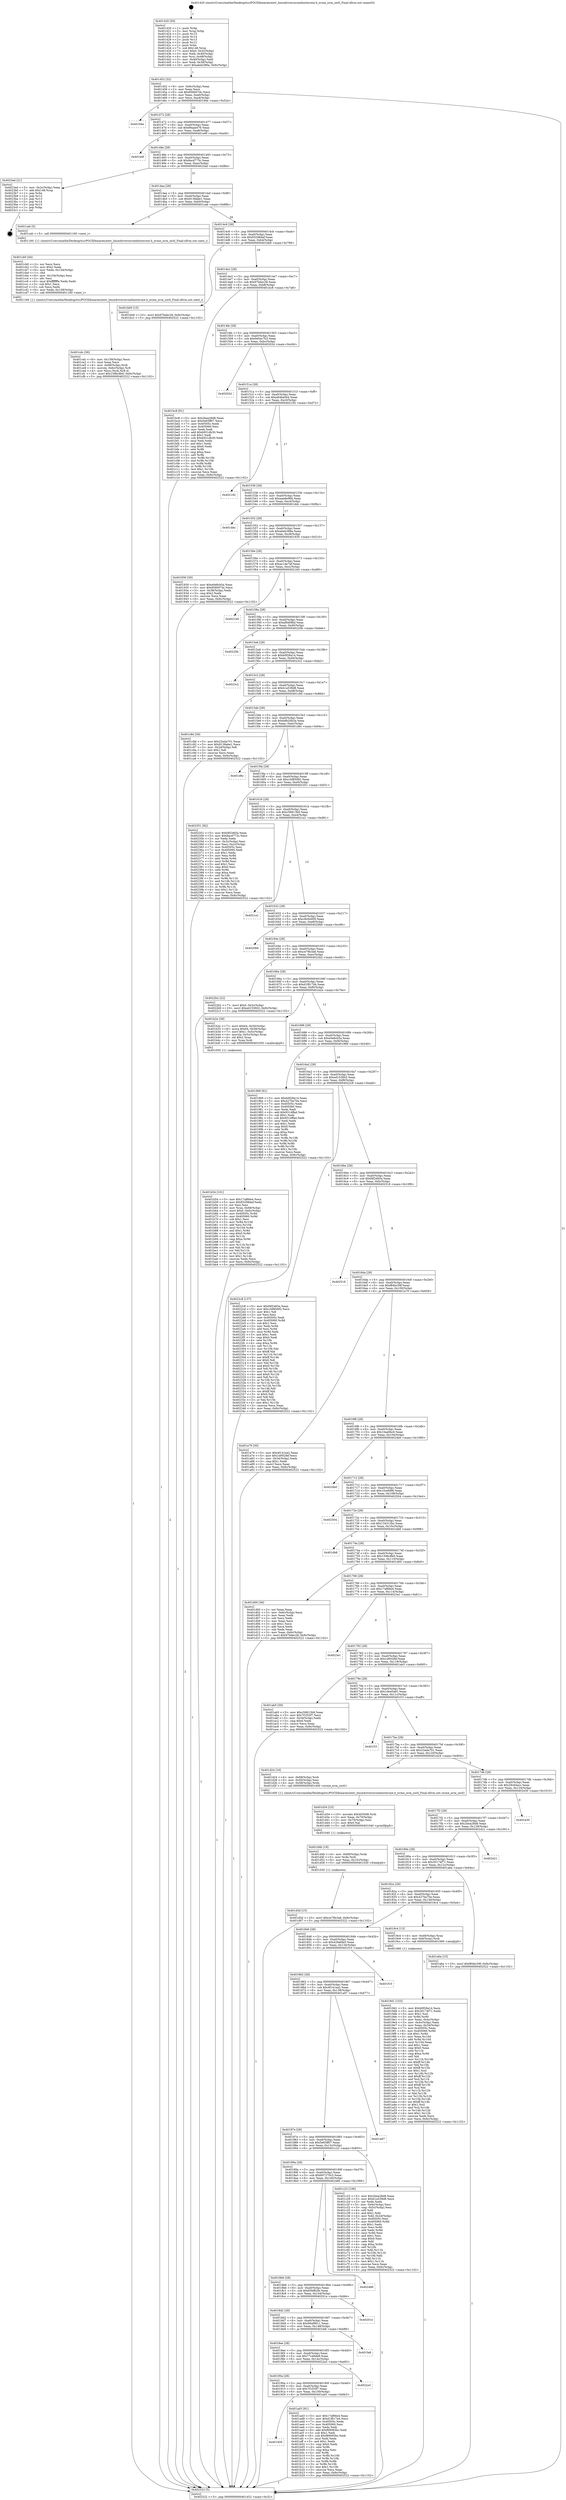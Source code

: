 digraph "0x401420" {
  label = "0x401420 (/mnt/c/Users/mathe/Desktop/tcc/POCII/binaries/extr_linuxdriversnvmehostnvme.h_nvme_nvm_ioctl_Final-ollvm.out::main(0))"
  labelloc = "t"
  node[shape=record]

  Entry [label="",width=0.3,height=0.3,shape=circle,fillcolor=black,style=filled]
  "0x401452" [label="{
     0x401452 [32]\l
     | [instrs]\l
     &nbsp;&nbsp;0x401452 \<+6\>: mov -0x9c(%rbp),%eax\l
     &nbsp;&nbsp;0x401458 \<+2\>: mov %eax,%ecx\l
     &nbsp;&nbsp;0x40145a \<+6\>: sub $0x856007dc,%ecx\l
     &nbsp;&nbsp;0x401460 \<+6\>: mov %eax,-0xa0(%rbp)\l
     &nbsp;&nbsp;0x401466 \<+6\>: mov %ecx,-0xa4(%rbp)\l
     &nbsp;&nbsp;0x40146c \<+6\>: je 000000000040194e \<main+0x52e\>\l
  }"]
  "0x40194e" [label="{
     0x40194e\l
  }", style=dashed]
  "0x401472" [label="{
     0x401472 [28]\l
     | [instrs]\l
     &nbsp;&nbsp;0x401472 \<+5\>: jmp 0000000000401477 \<main+0x57\>\l
     &nbsp;&nbsp;0x401477 \<+6\>: mov -0xa0(%rbp),%eax\l
     &nbsp;&nbsp;0x40147d \<+5\>: sub $0x89aae476,%eax\l
     &nbsp;&nbsp;0x401482 \<+6\>: mov %eax,-0xa8(%rbp)\l
     &nbsp;&nbsp;0x401488 \<+6\>: je 0000000000401e6f \<main+0xa4f\>\l
  }"]
  Exit [label="",width=0.3,height=0.3,shape=circle,fillcolor=black,style=filled,peripheries=2]
  "0x401e6f" [label="{
     0x401e6f\l
  }", style=dashed]
  "0x40148e" [label="{
     0x40148e [28]\l
     | [instrs]\l
     &nbsp;&nbsp;0x40148e \<+5\>: jmp 0000000000401493 \<main+0x73\>\l
     &nbsp;&nbsp;0x401493 \<+6\>: mov -0xa0(%rbp),%eax\l
     &nbsp;&nbsp;0x401499 \<+5\>: sub $0x8acd773c,%eax\l
     &nbsp;&nbsp;0x40149e \<+6\>: mov %eax,-0xac(%rbp)\l
     &nbsp;&nbsp;0x4014a4 \<+6\>: je 00000000004023ad \<main+0xf8d\>\l
  }"]
  "0x401d5d" [label="{
     0x401d5d [15]\l
     | [instrs]\l
     &nbsp;&nbsp;0x401d5d \<+10\>: movl $0xce79b3a8,-0x9c(%rbp)\l
     &nbsp;&nbsp;0x401d67 \<+5\>: jmp 0000000000402522 \<main+0x1102\>\l
  }"]
  "0x4023ad" [label="{
     0x4023ad [21]\l
     | [instrs]\l
     &nbsp;&nbsp;0x4023ad \<+3\>: mov -0x2c(%rbp),%eax\l
     &nbsp;&nbsp;0x4023b0 \<+7\>: add $0x148,%rsp\l
     &nbsp;&nbsp;0x4023b7 \<+1\>: pop %rbx\l
     &nbsp;&nbsp;0x4023b8 \<+2\>: pop %r12\l
     &nbsp;&nbsp;0x4023ba \<+2\>: pop %r13\l
     &nbsp;&nbsp;0x4023bc \<+2\>: pop %r14\l
     &nbsp;&nbsp;0x4023be \<+2\>: pop %r15\l
     &nbsp;&nbsp;0x4023c0 \<+1\>: pop %rbp\l
     &nbsp;&nbsp;0x4023c1 \<+1\>: ret\l
  }"]
  "0x4014aa" [label="{
     0x4014aa [28]\l
     | [instrs]\l
     &nbsp;&nbsp;0x4014aa \<+5\>: jmp 00000000004014af \<main+0x8f\>\l
     &nbsp;&nbsp;0x4014af \<+6\>: mov -0xa0(%rbp),%eax\l
     &nbsp;&nbsp;0x4014b5 \<+5\>: sub $0x9138abe1,%eax\l
     &nbsp;&nbsp;0x4014ba \<+6\>: mov %eax,-0xb0(%rbp)\l
     &nbsp;&nbsp;0x4014c0 \<+6\>: je 0000000000401cab \<main+0x88b\>\l
  }"]
  "0x401d4b" [label="{
     0x401d4b [18]\l
     | [instrs]\l
     &nbsp;&nbsp;0x401d4b \<+4\>: mov -0x68(%rbp),%rdx\l
     &nbsp;&nbsp;0x401d4f \<+3\>: mov %rdx,%rdi\l
     &nbsp;&nbsp;0x401d52 \<+6\>: mov %eax,-0x15c(%rbp)\l
     &nbsp;&nbsp;0x401d58 \<+5\>: call 0000000000401030 \<free@plt\>\l
     | [calls]\l
     &nbsp;&nbsp;0x401030 \{1\} (unknown)\l
  }"]
  "0x401cab" [label="{
     0x401cab [5]\l
     | [instrs]\l
     &nbsp;&nbsp;0x401cab \<+5\>: call 0000000000401160 \<next_i\>\l
     | [calls]\l
     &nbsp;&nbsp;0x401160 \{1\} (/mnt/c/Users/mathe/Desktop/tcc/POCII/binaries/extr_linuxdriversnvmehostnvme.h_nvme_nvm_ioctl_Final-ollvm.out::next_i)\l
  }"]
  "0x4014c6" [label="{
     0x4014c6 [28]\l
     | [instrs]\l
     &nbsp;&nbsp;0x4014c6 \<+5\>: jmp 00000000004014cb \<main+0xab\>\l
     &nbsp;&nbsp;0x4014cb \<+6\>: mov -0xa0(%rbp),%eax\l
     &nbsp;&nbsp;0x4014d1 \<+5\>: sub $0x93298daf,%eax\l
     &nbsp;&nbsp;0x4014d6 \<+6\>: mov %eax,-0xb4(%rbp)\l
     &nbsp;&nbsp;0x4014dc \<+6\>: je 0000000000401bb9 \<main+0x799\>\l
  }"]
  "0x401d34" [label="{
     0x401d34 [23]\l
     | [instrs]\l
     &nbsp;&nbsp;0x401d34 \<+10\>: movabs $0x4030d6,%rdi\l
     &nbsp;&nbsp;0x401d3e \<+3\>: mov %eax,-0x70(%rbp)\l
     &nbsp;&nbsp;0x401d41 \<+3\>: mov -0x70(%rbp),%esi\l
     &nbsp;&nbsp;0x401d44 \<+2\>: mov $0x0,%al\l
     &nbsp;&nbsp;0x401d46 \<+5\>: call 0000000000401040 \<printf@plt\>\l
     | [calls]\l
     &nbsp;&nbsp;0x401040 \{1\} (unknown)\l
  }"]
  "0x401bb9" [label="{
     0x401bb9 [15]\l
     | [instrs]\l
     &nbsp;&nbsp;0x401bb9 \<+10\>: movl $0x97bdec28,-0x9c(%rbp)\l
     &nbsp;&nbsp;0x401bc3 \<+5\>: jmp 0000000000402522 \<main+0x1102\>\l
  }"]
  "0x4014e2" [label="{
     0x4014e2 [28]\l
     | [instrs]\l
     &nbsp;&nbsp;0x4014e2 \<+5\>: jmp 00000000004014e7 \<main+0xc7\>\l
     &nbsp;&nbsp;0x4014e7 \<+6\>: mov -0xa0(%rbp),%eax\l
     &nbsp;&nbsp;0x4014ed \<+5\>: sub $0x97bdec28,%eax\l
     &nbsp;&nbsp;0x4014f2 \<+6\>: mov %eax,-0xb8(%rbp)\l
     &nbsp;&nbsp;0x4014f8 \<+6\>: je 0000000000401bc8 \<main+0x7a8\>\l
  }"]
  "0x401cdc" [label="{
     0x401cdc [36]\l
     | [instrs]\l
     &nbsp;&nbsp;0x401cdc \<+6\>: mov -0x158(%rbp),%ecx\l
     &nbsp;&nbsp;0x401ce2 \<+3\>: imul %eax,%ecx\l
     &nbsp;&nbsp;0x401ce5 \<+4\>: mov -0x68(%rbp),%rdi\l
     &nbsp;&nbsp;0x401ce9 \<+4\>: movslq -0x6c(%rbp),%r8\l
     &nbsp;&nbsp;0x401ced \<+4\>: mov %ecx,(%rdi,%r8,4)\l
     &nbsp;&nbsp;0x401cf1 \<+10\>: movl $0x159bc8b0,-0x9c(%rbp)\l
     &nbsp;&nbsp;0x401cfb \<+5\>: jmp 0000000000402522 \<main+0x1102\>\l
  }"]
  "0x401bc8" [label="{
     0x401bc8 [91]\l
     | [instrs]\l
     &nbsp;&nbsp;0x401bc8 \<+5\>: mov $0x2bea28d8,%eax\l
     &nbsp;&nbsp;0x401bcd \<+5\>: mov $0x5e65ff07,%ecx\l
     &nbsp;&nbsp;0x401bd2 \<+7\>: mov 0x40505c,%edx\l
     &nbsp;&nbsp;0x401bd9 \<+7\>: mov 0x405060,%esi\l
     &nbsp;&nbsp;0x401be0 \<+2\>: mov %edx,%edi\l
     &nbsp;&nbsp;0x401be2 \<+6\>: add $0xb931db30,%edi\l
     &nbsp;&nbsp;0x401be8 \<+3\>: sub $0x1,%edi\l
     &nbsp;&nbsp;0x401beb \<+6\>: sub $0xb931db30,%edi\l
     &nbsp;&nbsp;0x401bf1 \<+3\>: imul %edi,%edx\l
     &nbsp;&nbsp;0x401bf4 \<+3\>: and $0x1,%edx\l
     &nbsp;&nbsp;0x401bf7 \<+3\>: cmp $0x0,%edx\l
     &nbsp;&nbsp;0x401bfa \<+4\>: sete %r8b\l
     &nbsp;&nbsp;0x401bfe \<+3\>: cmp $0xa,%esi\l
     &nbsp;&nbsp;0x401c01 \<+4\>: setl %r9b\l
     &nbsp;&nbsp;0x401c05 \<+3\>: mov %r8b,%r10b\l
     &nbsp;&nbsp;0x401c08 \<+3\>: and %r9b,%r10b\l
     &nbsp;&nbsp;0x401c0b \<+3\>: xor %r9b,%r8b\l
     &nbsp;&nbsp;0x401c0e \<+3\>: or %r8b,%r10b\l
     &nbsp;&nbsp;0x401c11 \<+4\>: test $0x1,%r10b\l
     &nbsp;&nbsp;0x401c15 \<+3\>: cmovne %ecx,%eax\l
     &nbsp;&nbsp;0x401c18 \<+6\>: mov %eax,-0x9c(%rbp)\l
     &nbsp;&nbsp;0x401c1e \<+5\>: jmp 0000000000402522 \<main+0x1102\>\l
  }"]
  "0x4014fe" [label="{
     0x4014fe [28]\l
     | [instrs]\l
     &nbsp;&nbsp;0x4014fe \<+5\>: jmp 0000000000401503 \<main+0xe3\>\l
     &nbsp;&nbsp;0x401503 \<+6\>: mov -0xa0(%rbp),%eax\l
     &nbsp;&nbsp;0x401509 \<+5\>: sub $0x9e5ec7b3,%eax\l
     &nbsp;&nbsp;0x40150e \<+6\>: mov %eax,-0xbc(%rbp)\l
     &nbsp;&nbsp;0x401514 \<+6\>: je 000000000040202d \<main+0xc0d\>\l
  }"]
  "0x401cb0" [label="{
     0x401cb0 [44]\l
     | [instrs]\l
     &nbsp;&nbsp;0x401cb0 \<+2\>: xor %ecx,%ecx\l
     &nbsp;&nbsp;0x401cb2 \<+5\>: mov $0x2,%edx\l
     &nbsp;&nbsp;0x401cb7 \<+6\>: mov %edx,-0x154(%rbp)\l
     &nbsp;&nbsp;0x401cbd \<+1\>: cltd\l
     &nbsp;&nbsp;0x401cbe \<+6\>: mov -0x154(%rbp),%esi\l
     &nbsp;&nbsp;0x401cc4 \<+2\>: idiv %esi\l
     &nbsp;&nbsp;0x401cc6 \<+6\>: imul $0xfffffffe,%edx,%edx\l
     &nbsp;&nbsp;0x401ccc \<+3\>: sub $0x1,%ecx\l
     &nbsp;&nbsp;0x401ccf \<+2\>: sub %ecx,%edx\l
     &nbsp;&nbsp;0x401cd1 \<+6\>: mov %edx,-0x158(%rbp)\l
     &nbsp;&nbsp;0x401cd7 \<+5\>: call 0000000000401160 \<next_i\>\l
     | [calls]\l
     &nbsp;&nbsp;0x401160 \{1\} (/mnt/c/Users/mathe/Desktop/tcc/POCII/binaries/extr_linuxdriversnvmehostnvme.h_nvme_nvm_ioctl_Final-ollvm.out::next_i)\l
  }"]
  "0x40202d" [label="{
     0x40202d\l
  }", style=dashed]
  "0x40151a" [label="{
     0x40151a [28]\l
     | [instrs]\l
     &nbsp;&nbsp;0x40151a \<+5\>: jmp 000000000040151f \<main+0xff\>\l
     &nbsp;&nbsp;0x40151f \<+6\>: mov -0xa0(%rbp),%eax\l
     &nbsp;&nbsp;0x401525 \<+5\>: sub $0xa64ba044,%eax\l
     &nbsp;&nbsp;0x40152a \<+6\>: mov %eax,-0xc0(%rbp)\l
     &nbsp;&nbsp;0x401530 \<+6\>: je 0000000000402192 \<main+0xd72\>\l
  }"]
  "0x401b54" [label="{
     0x401b54 [101]\l
     | [instrs]\l
     &nbsp;&nbsp;0x401b54 \<+5\>: mov $0x17af66e4,%ecx\l
     &nbsp;&nbsp;0x401b59 \<+5\>: mov $0x93298daf,%edx\l
     &nbsp;&nbsp;0x401b5e \<+2\>: xor %esi,%esi\l
     &nbsp;&nbsp;0x401b60 \<+4\>: mov %rax,-0x68(%rbp)\l
     &nbsp;&nbsp;0x401b64 \<+7\>: movl $0x0,-0x6c(%rbp)\l
     &nbsp;&nbsp;0x401b6b \<+8\>: mov 0x40505c,%r8d\l
     &nbsp;&nbsp;0x401b73 \<+8\>: mov 0x405060,%r9d\l
     &nbsp;&nbsp;0x401b7b \<+3\>: sub $0x1,%esi\l
     &nbsp;&nbsp;0x401b7e \<+3\>: mov %r8d,%r10d\l
     &nbsp;&nbsp;0x401b81 \<+3\>: add %esi,%r10d\l
     &nbsp;&nbsp;0x401b84 \<+4\>: imul %r10d,%r8d\l
     &nbsp;&nbsp;0x401b88 \<+4\>: and $0x1,%r8d\l
     &nbsp;&nbsp;0x401b8c \<+4\>: cmp $0x0,%r8d\l
     &nbsp;&nbsp;0x401b90 \<+4\>: sete %r11b\l
     &nbsp;&nbsp;0x401b94 \<+4\>: cmp $0xa,%r9d\l
     &nbsp;&nbsp;0x401b98 \<+3\>: setl %bl\l
     &nbsp;&nbsp;0x401b9b \<+3\>: mov %r11b,%r14b\l
     &nbsp;&nbsp;0x401b9e \<+3\>: and %bl,%r14b\l
     &nbsp;&nbsp;0x401ba1 \<+3\>: xor %bl,%r11b\l
     &nbsp;&nbsp;0x401ba4 \<+3\>: or %r11b,%r14b\l
     &nbsp;&nbsp;0x401ba7 \<+4\>: test $0x1,%r14b\l
     &nbsp;&nbsp;0x401bab \<+3\>: cmovne %edx,%ecx\l
     &nbsp;&nbsp;0x401bae \<+6\>: mov %ecx,-0x9c(%rbp)\l
     &nbsp;&nbsp;0x401bb4 \<+5\>: jmp 0000000000402522 \<main+0x1102\>\l
  }"]
  "0x402192" [label="{
     0x402192\l
  }", style=dashed]
  "0x401536" [label="{
     0x401536 [28]\l
     | [instrs]\l
     &nbsp;&nbsp;0x401536 \<+5\>: jmp 000000000040153b \<main+0x11b\>\l
     &nbsp;&nbsp;0x40153b \<+6\>: mov -0xa0(%rbp),%eax\l
     &nbsp;&nbsp;0x401541 \<+5\>: sub $0xaaa8e96b,%eax\l
     &nbsp;&nbsp;0x401546 \<+6\>: mov %eax,-0xc4(%rbp)\l
     &nbsp;&nbsp;0x40154c \<+6\>: je 0000000000401ddc \<main+0x9bc\>\l
  }"]
  "0x401926" [label="{
     0x401926\l
  }", style=dashed]
  "0x401ddc" [label="{
     0x401ddc\l
  }", style=dashed]
  "0x401552" [label="{
     0x401552 [28]\l
     | [instrs]\l
     &nbsp;&nbsp;0x401552 \<+5\>: jmp 0000000000401557 \<main+0x137\>\l
     &nbsp;&nbsp;0x401557 \<+6\>: mov -0xa0(%rbp),%eax\l
     &nbsp;&nbsp;0x40155d \<+5\>: sub $0xabeb386e,%eax\l
     &nbsp;&nbsp;0x401562 \<+6\>: mov %eax,-0xc8(%rbp)\l
     &nbsp;&nbsp;0x401568 \<+6\>: je 0000000000401930 \<main+0x510\>\l
  }"]
  "0x401ad3" [label="{
     0x401ad3 [91]\l
     | [instrs]\l
     &nbsp;&nbsp;0x401ad3 \<+5\>: mov $0x17af66e4,%eax\l
     &nbsp;&nbsp;0x401ad8 \<+5\>: mov $0xd1f817d4,%ecx\l
     &nbsp;&nbsp;0x401add \<+7\>: mov 0x40505c,%edx\l
     &nbsp;&nbsp;0x401ae4 \<+7\>: mov 0x405060,%esi\l
     &nbsp;&nbsp;0x401aeb \<+2\>: mov %edx,%edi\l
     &nbsp;&nbsp;0x401aed \<+6\>: add $0xf69093bc,%edi\l
     &nbsp;&nbsp;0x401af3 \<+3\>: sub $0x1,%edi\l
     &nbsp;&nbsp;0x401af6 \<+6\>: sub $0xf69093bc,%edi\l
     &nbsp;&nbsp;0x401afc \<+3\>: imul %edi,%edx\l
     &nbsp;&nbsp;0x401aff \<+3\>: and $0x1,%edx\l
     &nbsp;&nbsp;0x401b02 \<+3\>: cmp $0x0,%edx\l
     &nbsp;&nbsp;0x401b05 \<+4\>: sete %r8b\l
     &nbsp;&nbsp;0x401b09 \<+3\>: cmp $0xa,%esi\l
     &nbsp;&nbsp;0x401b0c \<+4\>: setl %r9b\l
     &nbsp;&nbsp;0x401b10 \<+3\>: mov %r8b,%r10b\l
     &nbsp;&nbsp;0x401b13 \<+3\>: and %r9b,%r10b\l
     &nbsp;&nbsp;0x401b16 \<+3\>: xor %r9b,%r8b\l
     &nbsp;&nbsp;0x401b19 \<+3\>: or %r8b,%r10b\l
     &nbsp;&nbsp;0x401b1c \<+4\>: test $0x1,%r10b\l
     &nbsp;&nbsp;0x401b20 \<+3\>: cmovne %ecx,%eax\l
     &nbsp;&nbsp;0x401b23 \<+6\>: mov %eax,-0x9c(%rbp)\l
     &nbsp;&nbsp;0x401b29 \<+5\>: jmp 0000000000402522 \<main+0x1102\>\l
  }"]
  "0x401930" [label="{
     0x401930 [30]\l
     | [instrs]\l
     &nbsp;&nbsp;0x401930 \<+5\>: mov $0xe0e8cb5a,%eax\l
     &nbsp;&nbsp;0x401935 \<+5\>: mov $0x856007dc,%ecx\l
     &nbsp;&nbsp;0x40193a \<+3\>: mov -0x38(%rbp),%edx\l
     &nbsp;&nbsp;0x40193d \<+3\>: cmp $0x2,%edx\l
     &nbsp;&nbsp;0x401940 \<+3\>: cmovne %ecx,%eax\l
     &nbsp;&nbsp;0x401943 \<+6\>: mov %eax,-0x9c(%rbp)\l
     &nbsp;&nbsp;0x401949 \<+5\>: jmp 0000000000402522 \<main+0x1102\>\l
  }"]
  "0x40156e" [label="{
     0x40156e [28]\l
     | [instrs]\l
     &nbsp;&nbsp;0x40156e \<+5\>: jmp 0000000000401573 \<main+0x153\>\l
     &nbsp;&nbsp;0x401573 \<+6\>: mov -0xa0(%rbp),%eax\l
     &nbsp;&nbsp;0x401579 \<+5\>: sub $0xac1de7af,%eax\l
     &nbsp;&nbsp;0x40157e \<+6\>: mov %eax,-0xcc(%rbp)\l
     &nbsp;&nbsp;0x401584 \<+6\>: je 00000000004021b0 \<main+0xd90\>\l
  }"]
  "0x402522" [label="{
     0x402522 [5]\l
     | [instrs]\l
     &nbsp;&nbsp;0x402522 \<+5\>: jmp 0000000000401452 \<main+0x32\>\l
  }"]
  "0x401420" [label="{
     0x401420 [50]\l
     | [instrs]\l
     &nbsp;&nbsp;0x401420 \<+1\>: push %rbp\l
     &nbsp;&nbsp;0x401421 \<+3\>: mov %rsp,%rbp\l
     &nbsp;&nbsp;0x401424 \<+2\>: push %r15\l
     &nbsp;&nbsp;0x401426 \<+2\>: push %r14\l
     &nbsp;&nbsp;0x401428 \<+2\>: push %r13\l
     &nbsp;&nbsp;0x40142a \<+2\>: push %r12\l
     &nbsp;&nbsp;0x40142c \<+1\>: push %rbx\l
     &nbsp;&nbsp;0x40142d \<+7\>: sub $0x148,%rsp\l
     &nbsp;&nbsp;0x401434 \<+7\>: movl $0x0,-0x3c(%rbp)\l
     &nbsp;&nbsp;0x40143b \<+3\>: mov %edi,-0x40(%rbp)\l
     &nbsp;&nbsp;0x40143e \<+4\>: mov %rsi,-0x48(%rbp)\l
     &nbsp;&nbsp;0x401442 \<+3\>: mov -0x40(%rbp),%edi\l
     &nbsp;&nbsp;0x401445 \<+3\>: mov %edi,-0x38(%rbp)\l
     &nbsp;&nbsp;0x401448 \<+10\>: movl $0xabeb386e,-0x9c(%rbp)\l
  }"]
  "0x40190a" [label="{
     0x40190a [28]\l
     | [instrs]\l
     &nbsp;&nbsp;0x40190a \<+5\>: jmp 000000000040190f \<main+0x4ef\>\l
     &nbsp;&nbsp;0x40190f \<+6\>: mov -0xa0(%rbp),%eax\l
     &nbsp;&nbsp;0x401915 \<+5\>: sub $0x7f1f33f7,%eax\l
     &nbsp;&nbsp;0x40191a \<+6\>: mov %eax,-0x150(%rbp)\l
     &nbsp;&nbsp;0x401920 \<+6\>: je 0000000000401ad3 \<main+0x6b3\>\l
  }"]
  "0x4021b0" [label="{
     0x4021b0\l
  }", style=dashed]
  "0x40158a" [label="{
     0x40158a [28]\l
     | [instrs]\l
     &nbsp;&nbsp;0x40158a \<+5\>: jmp 000000000040158f \<main+0x16f\>\l
     &nbsp;&nbsp;0x40158f \<+6\>: mov -0xa0(%rbp),%eax\l
     &nbsp;&nbsp;0x401595 \<+5\>: sub $0xaf0d0fbd,%eax\l
     &nbsp;&nbsp;0x40159a \<+6\>: mov %eax,-0xd0(%rbp)\l
     &nbsp;&nbsp;0x4015a0 \<+6\>: je 000000000040220b \<main+0xdeb\>\l
  }"]
  "0x4022a3" [label="{
     0x4022a3\l
  }", style=dashed]
  "0x40220b" [label="{
     0x40220b\l
  }", style=dashed]
  "0x4015a6" [label="{
     0x4015a6 [28]\l
     | [instrs]\l
     &nbsp;&nbsp;0x4015a6 \<+5\>: jmp 00000000004015ab \<main+0x18b\>\l
     &nbsp;&nbsp;0x4015ab \<+6\>: mov -0xa0(%rbp),%eax\l
     &nbsp;&nbsp;0x4015b1 \<+5\>: sub $0xb0f28a14,%eax\l
     &nbsp;&nbsp;0x4015b6 \<+6\>: mov %eax,-0xd4(%rbp)\l
     &nbsp;&nbsp;0x4015bc \<+6\>: je 00000000004023c2 \<main+0xfa2\>\l
  }"]
  "0x4018ee" [label="{
     0x4018ee [28]\l
     | [instrs]\l
     &nbsp;&nbsp;0x4018ee \<+5\>: jmp 00000000004018f3 \<main+0x4d3\>\l
     &nbsp;&nbsp;0x4018f3 \<+6\>: mov -0xa0(%rbp),%eax\l
     &nbsp;&nbsp;0x4018f9 \<+5\>: sub $0x77c48de8,%eax\l
     &nbsp;&nbsp;0x4018fe \<+6\>: mov %eax,-0x14c(%rbp)\l
     &nbsp;&nbsp;0x401904 \<+6\>: je 00000000004022a3 \<main+0xe83\>\l
  }"]
  "0x4023c2" [label="{
     0x4023c2\l
  }", style=dashed]
  "0x4015c2" [label="{
     0x4015c2 [28]\l
     | [instrs]\l
     &nbsp;&nbsp;0x4015c2 \<+5\>: jmp 00000000004015c7 \<main+0x1a7\>\l
     &nbsp;&nbsp;0x4015c7 \<+6\>: mov -0xa0(%rbp),%eax\l
     &nbsp;&nbsp;0x4015cd \<+5\>: sub $0xb1a539d8,%eax\l
     &nbsp;&nbsp;0x4015d2 \<+6\>: mov %eax,-0xd8(%rbp)\l
     &nbsp;&nbsp;0x4015d8 \<+6\>: je 0000000000401c8d \<main+0x86d\>\l
  }"]
  "0x401fa8" [label="{
     0x401fa8\l
  }", style=dashed]
  "0x401c8d" [label="{
     0x401c8d [30]\l
     | [instrs]\l
     &nbsp;&nbsp;0x401c8d \<+5\>: mov $0x22eda701,%eax\l
     &nbsp;&nbsp;0x401c92 \<+5\>: mov $0x9138abe1,%ecx\l
     &nbsp;&nbsp;0x401c97 \<+3\>: mov -0x2d(%rbp),%dl\l
     &nbsp;&nbsp;0x401c9a \<+3\>: test $0x1,%dl\l
     &nbsp;&nbsp;0x401c9d \<+3\>: cmovne %ecx,%eax\l
     &nbsp;&nbsp;0x401ca0 \<+6\>: mov %eax,-0x9c(%rbp)\l
     &nbsp;&nbsp;0x401ca6 \<+5\>: jmp 0000000000402522 \<main+0x1102\>\l
  }"]
  "0x4015de" [label="{
     0x4015de [28]\l
     | [instrs]\l
     &nbsp;&nbsp;0x4015de \<+5\>: jmp 00000000004015e3 \<main+0x1c3\>\l
     &nbsp;&nbsp;0x4015e3 \<+6\>: mov -0xa0(%rbp),%eax\l
     &nbsp;&nbsp;0x4015e9 \<+5\>: sub $0xb9b20b3a,%eax\l
     &nbsp;&nbsp;0x4015ee \<+6\>: mov %eax,-0xdc(%rbp)\l
     &nbsp;&nbsp;0x4015f4 \<+6\>: je 0000000000401d6c \<main+0x94c\>\l
  }"]
  "0x4018d2" [label="{
     0x4018d2 [28]\l
     | [instrs]\l
     &nbsp;&nbsp;0x4018d2 \<+5\>: jmp 00000000004018d7 \<main+0x4b7\>\l
     &nbsp;&nbsp;0x4018d7 \<+6\>: mov -0xa0(%rbp),%eax\l
     &nbsp;&nbsp;0x4018dd \<+5\>: sub $0x66af9611,%eax\l
     &nbsp;&nbsp;0x4018e2 \<+6\>: mov %eax,-0x148(%rbp)\l
     &nbsp;&nbsp;0x4018e8 \<+6\>: je 0000000000401fa8 \<main+0xb88\>\l
  }"]
  "0x401d6c" [label="{
     0x401d6c\l
  }", style=dashed]
  "0x4015fa" [label="{
     0x4015fa [28]\l
     | [instrs]\l
     &nbsp;&nbsp;0x4015fa \<+5\>: jmp 00000000004015ff \<main+0x1df\>\l
     &nbsp;&nbsp;0x4015ff \<+6\>: mov -0xa0(%rbp),%eax\l
     &nbsp;&nbsp;0x401605 \<+5\>: sub $0xc3d85d92,%eax\l
     &nbsp;&nbsp;0x40160a \<+6\>: mov %eax,-0xe0(%rbp)\l
     &nbsp;&nbsp;0x401610 \<+6\>: je 0000000000402351 \<main+0xf31\>\l
  }"]
  "0x40201e" [label="{
     0x40201e\l
  }", style=dashed]
  "0x402351" [label="{
     0x402351 [92]\l
     | [instrs]\l
     &nbsp;&nbsp;0x402351 \<+5\>: mov $0xf4f2465a,%eax\l
     &nbsp;&nbsp;0x402356 \<+5\>: mov $0x8acd773c,%ecx\l
     &nbsp;&nbsp;0x40235b \<+2\>: xor %edx,%edx\l
     &nbsp;&nbsp;0x40235d \<+3\>: mov -0x3c(%rbp),%esi\l
     &nbsp;&nbsp;0x402360 \<+3\>: mov %esi,-0x2c(%rbp)\l
     &nbsp;&nbsp;0x402363 \<+7\>: mov 0x40505c,%esi\l
     &nbsp;&nbsp;0x40236a \<+7\>: mov 0x405060,%edi\l
     &nbsp;&nbsp;0x402371 \<+3\>: sub $0x1,%edx\l
     &nbsp;&nbsp;0x402374 \<+3\>: mov %esi,%r8d\l
     &nbsp;&nbsp;0x402377 \<+3\>: add %edx,%r8d\l
     &nbsp;&nbsp;0x40237a \<+4\>: imul %r8d,%esi\l
     &nbsp;&nbsp;0x40237e \<+3\>: and $0x1,%esi\l
     &nbsp;&nbsp;0x402381 \<+3\>: cmp $0x0,%esi\l
     &nbsp;&nbsp;0x402384 \<+4\>: sete %r9b\l
     &nbsp;&nbsp;0x402388 \<+3\>: cmp $0xa,%edi\l
     &nbsp;&nbsp;0x40238b \<+4\>: setl %r10b\l
     &nbsp;&nbsp;0x40238f \<+3\>: mov %r9b,%r11b\l
     &nbsp;&nbsp;0x402392 \<+3\>: and %r10b,%r11b\l
     &nbsp;&nbsp;0x402395 \<+3\>: xor %r10b,%r9b\l
     &nbsp;&nbsp;0x402398 \<+3\>: or %r9b,%r11b\l
     &nbsp;&nbsp;0x40239b \<+4\>: test $0x1,%r11b\l
     &nbsp;&nbsp;0x40239f \<+3\>: cmovne %ecx,%eax\l
     &nbsp;&nbsp;0x4023a2 \<+6\>: mov %eax,-0x9c(%rbp)\l
     &nbsp;&nbsp;0x4023a8 \<+5\>: jmp 0000000000402522 \<main+0x1102\>\l
  }"]
  "0x401616" [label="{
     0x401616 [28]\l
     | [instrs]\l
     &nbsp;&nbsp;0x401616 \<+5\>: jmp 000000000040161b \<main+0x1fb\>\l
     &nbsp;&nbsp;0x40161b \<+6\>: mov -0xa0(%rbp),%eax\l
     &nbsp;&nbsp;0x401621 \<+5\>: sub $0xc58613b9,%eax\l
     &nbsp;&nbsp;0x401626 \<+6\>: mov %eax,-0xe4(%rbp)\l
     &nbsp;&nbsp;0x40162c \<+6\>: je 00000000004021a1 \<main+0xd81\>\l
  }"]
  "0x4018b6" [label="{
     0x4018b6 [28]\l
     | [instrs]\l
     &nbsp;&nbsp;0x4018b6 \<+5\>: jmp 00000000004018bb \<main+0x49b\>\l
     &nbsp;&nbsp;0x4018bb \<+6\>: mov -0xa0(%rbp),%eax\l
     &nbsp;&nbsp;0x4018c1 \<+5\>: sub $0x65bf82fe,%eax\l
     &nbsp;&nbsp;0x4018c6 \<+6\>: mov %eax,-0x144(%rbp)\l
     &nbsp;&nbsp;0x4018cc \<+6\>: je 000000000040201e \<main+0xbfe\>\l
  }"]
  "0x4021a1" [label="{
     0x4021a1\l
  }", style=dashed]
  "0x401632" [label="{
     0x401632 [28]\l
     | [instrs]\l
     &nbsp;&nbsp;0x401632 \<+5\>: jmp 0000000000401637 \<main+0x217\>\l
     &nbsp;&nbsp;0x401637 \<+6\>: mov -0xa0(%rbp),%eax\l
     &nbsp;&nbsp;0x40163d \<+5\>: sub $0xc8c84409,%eax\l
     &nbsp;&nbsp;0x401642 \<+6\>: mov %eax,-0xe8(%rbp)\l
     &nbsp;&nbsp;0x401648 \<+6\>: je 00000000004020b6 \<main+0xc96\>\l
  }"]
  "0x402486" [label="{
     0x402486\l
  }", style=dashed]
  "0x4020b6" [label="{
     0x4020b6\l
  }", style=dashed]
  "0x40164e" [label="{
     0x40164e [28]\l
     | [instrs]\l
     &nbsp;&nbsp;0x40164e \<+5\>: jmp 0000000000401653 \<main+0x233\>\l
     &nbsp;&nbsp;0x401653 \<+6\>: mov -0xa0(%rbp),%eax\l
     &nbsp;&nbsp;0x401659 \<+5\>: sub $0xce79b3a8,%eax\l
     &nbsp;&nbsp;0x40165e \<+6\>: mov %eax,-0xec(%rbp)\l
     &nbsp;&nbsp;0x401664 \<+6\>: je 00000000004022b2 \<main+0xe92\>\l
  }"]
  "0x40189a" [label="{
     0x40189a [28]\l
     | [instrs]\l
     &nbsp;&nbsp;0x40189a \<+5\>: jmp 000000000040189f \<main+0x47f\>\l
     &nbsp;&nbsp;0x40189f \<+6\>: mov -0xa0(%rbp),%eax\l
     &nbsp;&nbsp;0x4018a5 \<+5\>: sub $0x607270c3,%eax\l
     &nbsp;&nbsp;0x4018aa \<+6\>: mov %eax,-0x140(%rbp)\l
     &nbsp;&nbsp;0x4018b0 \<+6\>: je 0000000000402486 \<main+0x1066\>\l
  }"]
  "0x4022b2" [label="{
     0x4022b2 [22]\l
     | [instrs]\l
     &nbsp;&nbsp;0x4022b2 \<+7\>: movl $0x0,-0x3c(%rbp)\l
     &nbsp;&nbsp;0x4022b9 \<+10\>: movl $0xed153602,-0x9c(%rbp)\l
     &nbsp;&nbsp;0x4022c3 \<+5\>: jmp 0000000000402522 \<main+0x1102\>\l
  }"]
  "0x40166a" [label="{
     0x40166a [28]\l
     | [instrs]\l
     &nbsp;&nbsp;0x40166a \<+5\>: jmp 000000000040166f \<main+0x24f\>\l
     &nbsp;&nbsp;0x40166f \<+6\>: mov -0xa0(%rbp),%eax\l
     &nbsp;&nbsp;0x401675 \<+5\>: sub $0xd1f817d4,%eax\l
     &nbsp;&nbsp;0x40167a \<+6\>: mov %eax,-0xf0(%rbp)\l
     &nbsp;&nbsp;0x401680 \<+6\>: je 0000000000401b2e \<main+0x70e\>\l
  }"]
  "0x401c23" [label="{
     0x401c23 [106]\l
     | [instrs]\l
     &nbsp;&nbsp;0x401c23 \<+5\>: mov $0x2bea28d8,%eax\l
     &nbsp;&nbsp;0x401c28 \<+5\>: mov $0xb1a539d8,%ecx\l
     &nbsp;&nbsp;0x401c2d \<+2\>: xor %edx,%edx\l
     &nbsp;&nbsp;0x401c2f \<+3\>: mov -0x6c(%rbp),%esi\l
     &nbsp;&nbsp;0x401c32 \<+3\>: cmp -0x5c(%rbp),%esi\l
     &nbsp;&nbsp;0x401c35 \<+4\>: setl %dil\l
     &nbsp;&nbsp;0x401c39 \<+4\>: and $0x1,%dil\l
     &nbsp;&nbsp;0x401c3d \<+4\>: mov %dil,-0x2d(%rbp)\l
     &nbsp;&nbsp;0x401c41 \<+7\>: mov 0x40505c,%esi\l
     &nbsp;&nbsp;0x401c48 \<+8\>: mov 0x405060,%r8d\l
     &nbsp;&nbsp;0x401c50 \<+3\>: sub $0x1,%edx\l
     &nbsp;&nbsp;0x401c53 \<+3\>: mov %esi,%r9d\l
     &nbsp;&nbsp;0x401c56 \<+3\>: add %edx,%r9d\l
     &nbsp;&nbsp;0x401c59 \<+4\>: imul %r9d,%esi\l
     &nbsp;&nbsp;0x401c5d \<+3\>: and $0x1,%esi\l
     &nbsp;&nbsp;0x401c60 \<+3\>: cmp $0x0,%esi\l
     &nbsp;&nbsp;0x401c63 \<+4\>: sete %dil\l
     &nbsp;&nbsp;0x401c67 \<+4\>: cmp $0xa,%r8d\l
     &nbsp;&nbsp;0x401c6b \<+4\>: setl %r10b\l
     &nbsp;&nbsp;0x401c6f \<+3\>: mov %dil,%r11b\l
     &nbsp;&nbsp;0x401c72 \<+3\>: and %r10b,%r11b\l
     &nbsp;&nbsp;0x401c75 \<+3\>: xor %r10b,%dil\l
     &nbsp;&nbsp;0x401c78 \<+3\>: or %dil,%r11b\l
     &nbsp;&nbsp;0x401c7b \<+4\>: test $0x1,%r11b\l
     &nbsp;&nbsp;0x401c7f \<+3\>: cmovne %ecx,%eax\l
     &nbsp;&nbsp;0x401c82 \<+6\>: mov %eax,-0x9c(%rbp)\l
     &nbsp;&nbsp;0x401c88 \<+5\>: jmp 0000000000402522 \<main+0x1102\>\l
  }"]
  "0x401b2e" [label="{
     0x401b2e [38]\l
     | [instrs]\l
     &nbsp;&nbsp;0x401b2e \<+7\>: movl $0x64,-0x50(%rbp)\l
     &nbsp;&nbsp;0x401b35 \<+8\>: movq $0x64,-0x58(%rbp)\l
     &nbsp;&nbsp;0x401b3d \<+7\>: movl $0x1,-0x5c(%rbp)\l
     &nbsp;&nbsp;0x401b44 \<+4\>: movslq -0x5c(%rbp),%rax\l
     &nbsp;&nbsp;0x401b48 \<+4\>: shl $0x2,%rax\l
     &nbsp;&nbsp;0x401b4c \<+3\>: mov %rax,%rdi\l
     &nbsp;&nbsp;0x401b4f \<+5\>: call 0000000000401050 \<malloc@plt\>\l
     | [calls]\l
     &nbsp;&nbsp;0x401050 \{1\} (unknown)\l
  }"]
  "0x401686" [label="{
     0x401686 [28]\l
     | [instrs]\l
     &nbsp;&nbsp;0x401686 \<+5\>: jmp 000000000040168b \<main+0x26b\>\l
     &nbsp;&nbsp;0x40168b \<+6\>: mov -0xa0(%rbp),%eax\l
     &nbsp;&nbsp;0x401691 \<+5\>: sub $0xe0e8cb5a,%eax\l
     &nbsp;&nbsp;0x401696 \<+6\>: mov %eax,-0xf4(%rbp)\l
     &nbsp;&nbsp;0x40169c \<+6\>: je 0000000000401969 \<main+0x549\>\l
  }"]
  "0x40187e" [label="{
     0x40187e [28]\l
     | [instrs]\l
     &nbsp;&nbsp;0x40187e \<+5\>: jmp 0000000000401883 \<main+0x463\>\l
     &nbsp;&nbsp;0x401883 \<+6\>: mov -0xa0(%rbp),%eax\l
     &nbsp;&nbsp;0x401889 \<+5\>: sub $0x5e65ff07,%eax\l
     &nbsp;&nbsp;0x40188e \<+6\>: mov %eax,-0x13c(%rbp)\l
     &nbsp;&nbsp;0x401894 \<+6\>: je 0000000000401c23 \<main+0x803\>\l
  }"]
  "0x401969" [label="{
     0x401969 [91]\l
     | [instrs]\l
     &nbsp;&nbsp;0x401969 \<+5\>: mov $0xb0f28a14,%eax\l
     &nbsp;&nbsp;0x40196e \<+5\>: mov $0x427be70e,%ecx\l
     &nbsp;&nbsp;0x401973 \<+7\>: mov 0x40505c,%edx\l
     &nbsp;&nbsp;0x40197a \<+7\>: mov 0x405060,%esi\l
     &nbsp;&nbsp;0x401981 \<+2\>: mov %edx,%edi\l
     &nbsp;&nbsp;0x401983 \<+6\>: add $0x9314ffad,%edi\l
     &nbsp;&nbsp;0x401989 \<+3\>: sub $0x1,%edi\l
     &nbsp;&nbsp;0x40198c \<+6\>: sub $0x9314ffad,%edi\l
     &nbsp;&nbsp;0x401992 \<+3\>: imul %edi,%edx\l
     &nbsp;&nbsp;0x401995 \<+3\>: and $0x1,%edx\l
     &nbsp;&nbsp;0x401998 \<+3\>: cmp $0x0,%edx\l
     &nbsp;&nbsp;0x40199b \<+4\>: sete %r8b\l
     &nbsp;&nbsp;0x40199f \<+3\>: cmp $0xa,%esi\l
     &nbsp;&nbsp;0x4019a2 \<+4\>: setl %r9b\l
     &nbsp;&nbsp;0x4019a6 \<+3\>: mov %r8b,%r10b\l
     &nbsp;&nbsp;0x4019a9 \<+3\>: and %r9b,%r10b\l
     &nbsp;&nbsp;0x4019ac \<+3\>: xor %r9b,%r8b\l
     &nbsp;&nbsp;0x4019af \<+3\>: or %r8b,%r10b\l
     &nbsp;&nbsp;0x4019b2 \<+4\>: test $0x1,%r10b\l
     &nbsp;&nbsp;0x4019b6 \<+3\>: cmovne %ecx,%eax\l
     &nbsp;&nbsp;0x4019b9 \<+6\>: mov %eax,-0x9c(%rbp)\l
     &nbsp;&nbsp;0x4019bf \<+5\>: jmp 0000000000402522 \<main+0x1102\>\l
  }"]
  "0x4016a2" [label="{
     0x4016a2 [28]\l
     | [instrs]\l
     &nbsp;&nbsp;0x4016a2 \<+5\>: jmp 00000000004016a7 \<main+0x287\>\l
     &nbsp;&nbsp;0x4016a7 \<+6\>: mov -0xa0(%rbp),%eax\l
     &nbsp;&nbsp;0x4016ad \<+5\>: sub $0xed153602,%eax\l
     &nbsp;&nbsp;0x4016b2 \<+6\>: mov %eax,-0xf8(%rbp)\l
     &nbsp;&nbsp;0x4016b8 \<+6\>: je 00000000004022c8 \<main+0xea8\>\l
  }"]
  "0x401a97" [label="{
     0x401a97\l
  }", style=dashed]
  "0x4022c8" [label="{
     0x4022c8 [137]\l
     | [instrs]\l
     &nbsp;&nbsp;0x4022c8 \<+5\>: mov $0xf4f2465a,%eax\l
     &nbsp;&nbsp;0x4022cd \<+5\>: mov $0xc3d85d92,%ecx\l
     &nbsp;&nbsp;0x4022d2 \<+2\>: mov $0x1,%dl\l
     &nbsp;&nbsp;0x4022d4 \<+2\>: xor %esi,%esi\l
     &nbsp;&nbsp;0x4022d6 \<+7\>: mov 0x40505c,%edi\l
     &nbsp;&nbsp;0x4022dd \<+8\>: mov 0x405060,%r8d\l
     &nbsp;&nbsp;0x4022e5 \<+3\>: sub $0x1,%esi\l
     &nbsp;&nbsp;0x4022e8 \<+3\>: mov %edi,%r9d\l
     &nbsp;&nbsp;0x4022eb \<+3\>: add %esi,%r9d\l
     &nbsp;&nbsp;0x4022ee \<+4\>: imul %r9d,%edi\l
     &nbsp;&nbsp;0x4022f2 \<+3\>: and $0x1,%edi\l
     &nbsp;&nbsp;0x4022f5 \<+3\>: cmp $0x0,%edi\l
     &nbsp;&nbsp;0x4022f8 \<+4\>: sete %r10b\l
     &nbsp;&nbsp;0x4022fc \<+4\>: cmp $0xa,%r8d\l
     &nbsp;&nbsp;0x402300 \<+4\>: setl %r11b\l
     &nbsp;&nbsp;0x402304 \<+3\>: mov %r10b,%bl\l
     &nbsp;&nbsp;0x402307 \<+3\>: xor $0xff,%bl\l
     &nbsp;&nbsp;0x40230a \<+3\>: mov %r11b,%r14b\l
     &nbsp;&nbsp;0x40230d \<+4\>: xor $0xff,%r14b\l
     &nbsp;&nbsp;0x402311 \<+3\>: xor $0x0,%dl\l
     &nbsp;&nbsp;0x402314 \<+3\>: mov %bl,%r15b\l
     &nbsp;&nbsp;0x402317 \<+4\>: and $0x0,%r15b\l
     &nbsp;&nbsp;0x40231b \<+3\>: and %dl,%r10b\l
     &nbsp;&nbsp;0x40231e \<+3\>: mov %r14b,%r12b\l
     &nbsp;&nbsp;0x402321 \<+4\>: and $0x0,%r12b\l
     &nbsp;&nbsp;0x402325 \<+3\>: and %dl,%r11b\l
     &nbsp;&nbsp;0x402328 \<+3\>: or %r10b,%r15b\l
     &nbsp;&nbsp;0x40232b \<+3\>: or %r11b,%r12b\l
     &nbsp;&nbsp;0x40232e \<+3\>: xor %r12b,%r15b\l
     &nbsp;&nbsp;0x402331 \<+3\>: or %r14b,%bl\l
     &nbsp;&nbsp;0x402334 \<+3\>: xor $0xff,%bl\l
     &nbsp;&nbsp;0x402337 \<+3\>: or $0x0,%dl\l
     &nbsp;&nbsp;0x40233a \<+2\>: and %dl,%bl\l
     &nbsp;&nbsp;0x40233c \<+3\>: or %bl,%r15b\l
     &nbsp;&nbsp;0x40233f \<+4\>: test $0x1,%r15b\l
     &nbsp;&nbsp;0x402343 \<+3\>: cmovne %ecx,%eax\l
     &nbsp;&nbsp;0x402346 \<+6\>: mov %eax,-0x9c(%rbp)\l
     &nbsp;&nbsp;0x40234c \<+5\>: jmp 0000000000402522 \<main+0x1102\>\l
  }"]
  "0x4016be" [label="{
     0x4016be [28]\l
     | [instrs]\l
     &nbsp;&nbsp;0x4016be \<+5\>: jmp 00000000004016c3 \<main+0x2a3\>\l
     &nbsp;&nbsp;0x4016c3 \<+6\>: mov -0xa0(%rbp),%eax\l
     &nbsp;&nbsp;0x4016c9 \<+5\>: sub $0xf4f2465a,%eax\l
     &nbsp;&nbsp;0x4016ce \<+6\>: mov %eax,-0xfc(%rbp)\l
     &nbsp;&nbsp;0x4016d4 \<+6\>: je 0000000000402518 \<main+0x10f8\>\l
  }"]
  "0x401862" [label="{
     0x401862 [28]\l
     | [instrs]\l
     &nbsp;&nbsp;0x401862 \<+5\>: jmp 0000000000401867 \<main+0x447\>\l
     &nbsp;&nbsp;0x401867 \<+6\>: mov -0xa0(%rbp),%eax\l
     &nbsp;&nbsp;0x40186d \<+5\>: sub $0x4f141ea2,%eax\l
     &nbsp;&nbsp;0x401872 \<+6\>: mov %eax,-0x138(%rbp)\l
     &nbsp;&nbsp;0x401878 \<+6\>: je 0000000000401a97 \<main+0x677\>\l
  }"]
  "0x402518" [label="{
     0x402518\l
  }", style=dashed]
  "0x4016da" [label="{
     0x4016da [28]\l
     | [instrs]\l
     &nbsp;&nbsp;0x4016da \<+5\>: jmp 00000000004016df \<main+0x2bf\>\l
     &nbsp;&nbsp;0x4016df \<+6\>: mov -0xa0(%rbp),%eax\l
     &nbsp;&nbsp;0x4016e5 \<+5\>: sub $0xf84bc59f,%eax\l
     &nbsp;&nbsp;0x4016ea \<+6\>: mov %eax,-0x100(%rbp)\l
     &nbsp;&nbsp;0x4016f0 \<+6\>: je 0000000000401a79 \<main+0x659\>\l
  }"]
  "0x401f10" [label="{
     0x401f10\l
  }", style=dashed]
  "0x401a79" [label="{
     0x401a79 [30]\l
     | [instrs]\l
     &nbsp;&nbsp;0x401a79 \<+5\>: mov $0x4f141ea2,%eax\l
     &nbsp;&nbsp;0x401a7e \<+5\>: mov $0x1d002fef,%ecx\l
     &nbsp;&nbsp;0x401a83 \<+3\>: mov -0x34(%rbp),%edx\l
     &nbsp;&nbsp;0x401a86 \<+3\>: cmp $0x1,%edx\l
     &nbsp;&nbsp;0x401a89 \<+3\>: cmovl %ecx,%eax\l
     &nbsp;&nbsp;0x401a8c \<+6\>: mov %eax,-0x9c(%rbp)\l
     &nbsp;&nbsp;0x401a92 \<+5\>: jmp 0000000000402522 \<main+0x1102\>\l
  }"]
  "0x4016f6" [label="{
     0x4016f6 [28]\l
     | [instrs]\l
     &nbsp;&nbsp;0x4016f6 \<+5\>: jmp 00000000004016fb \<main+0x2db\>\l
     &nbsp;&nbsp;0x4016fb \<+6\>: mov -0xa0(%rbp),%eax\l
     &nbsp;&nbsp;0x401701 \<+5\>: sub $0x10ae6bc0,%eax\l
     &nbsp;&nbsp;0x401706 \<+6\>: mov %eax,-0x104(%rbp)\l
     &nbsp;&nbsp;0x40170c \<+6\>: je 00000000004024b0 \<main+0x1090\>\l
  }"]
  "0x4019d1" [label="{
     0x4019d1 [153]\l
     | [instrs]\l
     &nbsp;&nbsp;0x4019d1 \<+5\>: mov $0xb0f28a14,%ecx\l
     &nbsp;&nbsp;0x4019d6 \<+5\>: mov $0x30174f71,%edx\l
     &nbsp;&nbsp;0x4019db \<+3\>: mov $0x1,%sil\l
     &nbsp;&nbsp;0x4019de \<+3\>: xor %r8d,%r8d\l
     &nbsp;&nbsp;0x4019e1 \<+3\>: mov %eax,-0x4c(%rbp)\l
     &nbsp;&nbsp;0x4019e4 \<+3\>: mov -0x4c(%rbp),%eax\l
     &nbsp;&nbsp;0x4019e7 \<+3\>: mov %eax,-0x34(%rbp)\l
     &nbsp;&nbsp;0x4019ea \<+7\>: mov 0x40505c,%eax\l
     &nbsp;&nbsp;0x4019f1 \<+8\>: mov 0x405060,%r9d\l
     &nbsp;&nbsp;0x4019f9 \<+4\>: sub $0x1,%r8d\l
     &nbsp;&nbsp;0x4019fd \<+3\>: mov %eax,%r10d\l
     &nbsp;&nbsp;0x401a00 \<+3\>: add %r8d,%r10d\l
     &nbsp;&nbsp;0x401a03 \<+4\>: imul %r10d,%eax\l
     &nbsp;&nbsp;0x401a07 \<+3\>: and $0x1,%eax\l
     &nbsp;&nbsp;0x401a0a \<+3\>: cmp $0x0,%eax\l
     &nbsp;&nbsp;0x401a0d \<+4\>: sete %r11b\l
     &nbsp;&nbsp;0x401a11 \<+4\>: cmp $0xa,%r9d\l
     &nbsp;&nbsp;0x401a15 \<+3\>: setl %bl\l
     &nbsp;&nbsp;0x401a18 \<+3\>: mov %r11b,%r14b\l
     &nbsp;&nbsp;0x401a1b \<+4\>: xor $0xff,%r14b\l
     &nbsp;&nbsp;0x401a1f \<+3\>: mov %bl,%r15b\l
     &nbsp;&nbsp;0x401a22 \<+4\>: xor $0xff,%r15b\l
     &nbsp;&nbsp;0x401a26 \<+4\>: xor $0x1,%sil\l
     &nbsp;&nbsp;0x401a2a \<+3\>: mov %r14b,%r12b\l
     &nbsp;&nbsp;0x401a2d \<+4\>: and $0xff,%r12b\l
     &nbsp;&nbsp;0x401a31 \<+3\>: and %sil,%r11b\l
     &nbsp;&nbsp;0x401a34 \<+3\>: mov %r15b,%r13b\l
     &nbsp;&nbsp;0x401a37 \<+4\>: and $0xff,%r13b\l
     &nbsp;&nbsp;0x401a3b \<+3\>: and %sil,%bl\l
     &nbsp;&nbsp;0x401a3e \<+3\>: or %r11b,%r12b\l
     &nbsp;&nbsp;0x401a41 \<+3\>: or %bl,%r13b\l
     &nbsp;&nbsp;0x401a44 \<+3\>: xor %r13b,%r12b\l
     &nbsp;&nbsp;0x401a47 \<+3\>: or %r15b,%r14b\l
     &nbsp;&nbsp;0x401a4a \<+4\>: xor $0xff,%r14b\l
     &nbsp;&nbsp;0x401a4e \<+4\>: or $0x1,%sil\l
     &nbsp;&nbsp;0x401a52 \<+3\>: and %sil,%r14b\l
     &nbsp;&nbsp;0x401a55 \<+3\>: or %r14b,%r12b\l
     &nbsp;&nbsp;0x401a58 \<+4\>: test $0x1,%r12b\l
     &nbsp;&nbsp;0x401a5c \<+3\>: cmovne %edx,%ecx\l
     &nbsp;&nbsp;0x401a5f \<+6\>: mov %ecx,-0x9c(%rbp)\l
     &nbsp;&nbsp;0x401a65 \<+5\>: jmp 0000000000402522 \<main+0x1102\>\l
  }"]
  "0x4024b0" [label="{
     0x4024b0\l
  }", style=dashed]
  "0x401712" [label="{
     0x401712 [28]\l
     | [instrs]\l
     &nbsp;&nbsp;0x401712 \<+5\>: jmp 0000000000401717 \<main+0x2f7\>\l
     &nbsp;&nbsp;0x401717 \<+6\>: mov -0xa0(%rbp),%eax\l
     &nbsp;&nbsp;0x40171d \<+5\>: sub $0x10cefd96,%eax\l
     &nbsp;&nbsp;0x401722 \<+6\>: mov %eax,-0x108(%rbp)\l
     &nbsp;&nbsp;0x401728 \<+6\>: je 0000000000402504 \<main+0x10e4\>\l
  }"]
  "0x401846" [label="{
     0x401846 [28]\l
     | [instrs]\l
     &nbsp;&nbsp;0x401846 \<+5\>: jmp 000000000040184b \<main+0x42b\>\l
     &nbsp;&nbsp;0x40184b \<+6\>: mov -0xa0(%rbp),%eax\l
     &nbsp;&nbsp;0x401851 \<+5\>: sub $0x429afde5,%eax\l
     &nbsp;&nbsp;0x401856 \<+6\>: mov %eax,-0x134(%rbp)\l
     &nbsp;&nbsp;0x40185c \<+6\>: je 0000000000401f10 \<main+0xaf0\>\l
  }"]
  "0x402504" [label="{
     0x402504\l
  }", style=dashed]
  "0x40172e" [label="{
     0x40172e [28]\l
     | [instrs]\l
     &nbsp;&nbsp;0x40172e \<+5\>: jmp 0000000000401733 \<main+0x313\>\l
     &nbsp;&nbsp;0x401733 \<+6\>: mov -0xa0(%rbp),%eax\l
     &nbsp;&nbsp;0x401739 \<+5\>: sub $0x134312bc,%eax\l
     &nbsp;&nbsp;0x40173e \<+6\>: mov %eax,-0x10c(%rbp)\l
     &nbsp;&nbsp;0x401744 \<+6\>: je 0000000000401db8 \<main+0x998\>\l
  }"]
  "0x4019c4" [label="{
     0x4019c4 [13]\l
     | [instrs]\l
     &nbsp;&nbsp;0x4019c4 \<+4\>: mov -0x48(%rbp),%rax\l
     &nbsp;&nbsp;0x4019c8 \<+4\>: mov 0x8(%rax),%rdi\l
     &nbsp;&nbsp;0x4019cc \<+5\>: call 0000000000401060 \<atoi@plt\>\l
     | [calls]\l
     &nbsp;&nbsp;0x401060 \{1\} (unknown)\l
  }"]
  "0x401db8" [label="{
     0x401db8\l
  }", style=dashed]
  "0x40174a" [label="{
     0x40174a [28]\l
     | [instrs]\l
     &nbsp;&nbsp;0x40174a \<+5\>: jmp 000000000040174f \<main+0x32f\>\l
     &nbsp;&nbsp;0x40174f \<+6\>: mov -0xa0(%rbp),%eax\l
     &nbsp;&nbsp;0x401755 \<+5\>: sub $0x159bc8b0,%eax\l
     &nbsp;&nbsp;0x40175a \<+6\>: mov %eax,-0x110(%rbp)\l
     &nbsp;&nbsp;0x401760 \<+6\>: je 0000000000401d00 \<main+0x8e0\>\l
  }"]
  "0x40182a" [label="{
     0x40182a [28]\l
     | [instrs]\l
     &nbsp;&nbsp;0x40182a \<+5\>: jmp 000000000040182f \<main+0x40f\>\l
     &nbsp;&nbsp;0x40182f \<+6\>: mov -0xa0(%rbp),%eax\l
     &nbsp;&nbsp;0x401835 \<+5\>: sub $0x427be70e,%eax\l
     &nbsp;&nbsp;0x40183a \<+6\>: mov %eax,-0x130(%rbp)\l
     &nbsp;&nbsp;0x401840 \<+6\>: je 00000000004019c4 \<main+0x5a4\>\l
  }"]
  "0x401d00" [label="{
     0x401d00 [36]\l
     | [instrs]\l
     &nbsp;&nbsp;0x401d00 \<+2\>: xor %eax,%eax\l
     &nbsp;&nbsp;0x401d02 \<+3\>: mov -0x6c(%rbp),%ecx\l
     &nbsp;&nbsp;0x401d05 \<+2\>: mov %eax,%edx\l
     &nbsp;&nbsp;0x401d07 \<+2\>: sub %ecx,%edx\l
     &nbsp;&nbsp;0x401d09 \<+2\>: mov %eax,%ecx\l
     &nbsp;&nbsp;0x401d0b \<+3\>: sub $0x1,%ecx\l
     &nbsp;&nbsp;0x401d0e \<+2\>: add %ecx,%edx\l
     &nbsp;&nbsp;0x401d10 \<+2\>: sub %edx,%eax\l
     &nbsp;&nbsp;0x401d12 \<+3\>: mov %eax,-0x6c(%rbp)\l
     &nbsp;&nbsp;0x401d15 \<+10\>: movl $0x97bdec28,-0x9c(%rbp)\l
     &nbsp;&nbsp;0x401d1f \<+5\>: jmp 0000000000402522 \<main+0x1102\>\l
  }"]
  "0x401766" [label="{
     0x401766 [28]\l
     | [instrs]\l
     &nbsp;&nbsp;0x401766 \<+5\>: jmp 000000000040176b \<main+0x34b\>\l
     &nbsp;&nbsp;0x40176b \<+6\>: mov -0xa0(%rbp),%eax\l
     &nbsp;&nbsp;0x401771 \<+5\>: sub $0x17af66e4,%eax\l
     &nbsp;&nbsp;0x401776 \<+6\>: mov %eax,-0x114(%rbp)\l
     &nbsp;&nbsp;0x40177c \<+6\>: je 00000000004023e1 \<main+0xfc1\>\l
  }"]
  "0x401a6a" [label="{
     0x401a6a [15]\l
     | [instrs]\l
     &nbsp;&nbsp;0x401a6a \<+10\>: movl $0xf84bc59f,-0x9c(%rbp)\l
     &nbsp;&nbsp;0x401a74 \<+5\>: jmp 0000000000402522 \<main+0x1102\>\l
  }"]
  "0x4023e1" [label="{
     0x4023e1\l
  }", style=dashed]
  "0x401782" [label="{
     0x401782 [28]\l
     | [instrs]\l
     &nbsp;&nbsp;0x401782 \<+5\>: jmp 0000000000401787 \<main+0x367\>\l
     &nbsp;&nbsp;0x401787 \<+6\>: mov -0xa0(%rbp),%eax\l
     &nbsp;&nbsp;0x40178d \<+5\>: sub $0x1d002fef,%eax\l
     &nbsp;&nbsp;0x401792 \<+6\>: mov %eax,-0x118(%rbp)\l
     &nbsp;&nbsp;0x401798 \<+6\>: je 0000000000401ab5 \<main+0x695\>\l
  }"]
  "0x40180e" [label="{
     0x40180e [28]\l
     | [instrs]\l
     &nbsp;&nbsp;0x40180e \<+5\>: jmp 0000000000401813 \<main+0x3f3\>\l
     &nbsp;&nbsp;0x401813 \<+6\>: mov -0xa0(%rbp),%eax\l
     &nbsp;&nbsp;0x401819 \<+5\>: sub $0x30174f71,%eax\l
     &nbsp;&nbsp;0x40181e \<+6\>: mov %eax,-0x12c(%rbp)\l
     &nbsp;&nbsp;0x401824 \<+6\>: je 0000000000401a6a \<main+0x64a\>\l
  }"]
  "0x401ab5" [label="{
     0x401ab5 [30]\l
     | [instrs]\l
     &nbsp;&nbsp;0x401ab5 \<+5\>: mov $0xc58613b9,%eax\l
     &nbsp;&nbsp;0x401aba \<+5\>: mov $0x7f1f33f7,%ecx\l
     &nbsp;&nbsp;0x401abf \<+3\>: mov -0x34(%rbp),%edx\l
     &nbsp;&nbsp;0x401ac2 \<+3\>: cmp $0x0,%edx\l
     &nbsp;&nbsp;0x401ac5 \<+3\>: cmove %ecx,%eax\l
     &nbsp;&nbsp;0x401ac8 \<+6\>: mov %eax,-0x9c(%rbp)\l
     &nbsp;&nbsp;0x401ace \<+5\>: jmp 0000000000402522 \<main+0x1102\>\l
  }"]
  "0x40179e" [label="{
     0x40179e [28]\l
     | [instrs]\l
     &nbsp;&nbsp;0x40179e \<+5\>: jmp 00000000004017a3 \<main+0x383\>\l
     &nbsp;&nbsp;0x4017a3 \<+6\>: mov -0xa0(%rbp),%eax\l
     &nbsp;&nbsp;0x4017a9 \<+5\>: sub $0x1de45a81,%eax\l
     &nbsp;&nbsp;0x4017ae \<+6\>: mov %eax,-0x11c(%rbp)\l
     &nbsp;&nbsp;0x4017b4 \<+6\>: je 0000000000401f1f \<main+0xaff\>\l
  }"]
  "0x402421" [label="{
     0x402421\l
  }", style=dashed]
  "0x401f1f" [label="{
     0x401f1f\l
  }", style=dashed]
  "0x4017ba" [label="{
     0x4017ba [28]\l
     | [instrs]\l
     &nbsp;&nbsp;0x4017ba \<+5\>: jmp 00000000004017bf \<main+0x39f\>\l
     &nbsp;&nbsp;0x4017bf \<+6\>: mov -0xa0(%rbp),%eax\l
     &nbsp;&nbsp;0x4017c5 \<+5\>: sub $0x22eda701,%eax\l
     &nbsp;&nbsp;0x4017ca \<+6\>: mov %eax,-0x120(%rbp)\l
     &nbsp;&nbsp;0x4017d0 \<+6\>: je 0000000000401d24 \<main+0x904\>\l
  }"]
  "0x4017f2" [label="{
     0x4017f2 [28]\l
     | [instrs]\l
     &nbsp;&nbsp;0x4017f2 \<+5\>: jmp 00000000004017f7 \<main+0x3d7\>\l
     &nbsp;&nbsp;0x4017f7 \<+6\>: mov -0xa0(%rbp),%eax\l
     &nbsp;&nbsp;0x4017fd \<+5\>: sub $0x2bea28d8,%eax\l
     &nbsp;&nbsp;0x401802 \<+6\>: mov %eax,-0x128(%rbp)\l
     &nbsp;&nbsp;0x401808 \<+6\>: je 0000000000402421 \<main+0x1001\>\l
  }"]
  "0x401d24" [label="{
     0x401d24 [16]\l
     | [instrs]\l
     &nbsp;&nbsp;0x401d24 \<+4\>: mov -0x68(%rbp),%rdi\l
     &nbsp;&nbsp;0x401d28 \<+3\>: mov -0x50(%rbp),%esi\l
     &nbsp;&nbsp;0x401d2b \<+4\>: mov -0x58(%rbp),%rdx\l
     &nbsp;&nbsp;0x401d2f \<+5\>: call 0000000000401400 \<nvme_nvm_ioctl\>\l
     | [calls]\l
     &nbsp;&nbsp;0x401400 \{1\} (/mnt/c/Users/mathe/Desktop/tcc/POCII/binaries/extr_linuxdriversnvmehostnvme.h_nvme_nvm_ioctl_Final-ollvm.out::nvme_nvm_ioctl)\l
  }"]
  "0x4017d6" [label="{
     0x4017d6 [28]\l
     | [instrs]\l
     &nbsp;&nbsp;0x4017d6 \<+5\>: jmp 00000000004017db \<main+0x3bb\>\l
     &nbsp;&nbsp;0x4017db \<+6\>: mov -0xa0(%rbp),%eax\l
     &nbsp;&nbsp;0x4017e1 \<+5\>: sub $0x29c64acc,%eax\l
     &nbsp;&nbsp;0x4017e6 \<+6\>: mov %eax,-0x124(%rbp)\l
     &nbsp;&nbsp;0x4017ec \<+6\>: je 0000000000402430 \<main+0x1010\>\l
  }"]
  "0x402430" [label="{
     0x402430\l
  }", style=dashed]
  Entry -> "0x401420" [label=" 1"]
  "0x401452" -> "0x40194e" [label=" 0"]
  "0x401452" -> "0x401472" [label=" 22"]
  "0x4023ad" -> Exit [label=" 1"]
  "0x401472" -> "0x401e6f" [label=" 0"]
  "0x401472" -> "0x40148e" [label=" 22"]
  "0x402351" -> "0x402522" [label=" 1"]
  "0x40148e" -> "0x4023ad" [label=" 1"]
  "0x40148e" -> "0x4014aa" [label=" 21"]
  "0x4022c8" -> "0x402522" [label=" 1"]
  "0x4014aa" -> "0x401cab" [label=" 1"]
  "0x4014aa" -> "0x4014c6" [label=" 20"]
  "0x4022b2" -> "0x402522" [label=" 1"]
  "0x4014c6" -> "0x401bb9" [label=" 1"]
  "0x4014c6" -> "0x4014e2" [label=" 19"]
  "0x401d5d" -> "0x402522" [label=" 1"]
  "0x4014e2" -> "0x401bc8" [label=" 2"]
  "0x4014e2" -> "0x4014fe" [label=" 17"]
  "0x401d4b" -> "0x401d5d" [label=" 1"]
  "0x4014fe" -> "0x40202d" [label=" 0"]
  "0x4014fe" -> "0x40151a" [label=" 17"]
  "0x401d34" -> "0x401d4b" [label=" 1"]
  "0x40151a" -> "0x402192" [label=" 0"]
  "0x40151a" -> "0x401536" [label=" 17"]
  "0x401d24" -> "0x401d34" [label=" 1"]
  "0x401536" -> "0x401ddc" [label=" 0"]
  "0x401536" -> "0x401552" [label=" 17"]
  "0x401d00" -> "0x402522" [label=" 1"]
  "0x401552" -> "0x401930" [label=" 1"]
  "0x401552" -> "0x40156e" [label=" 16"]
  "0x401930" -> "0x402522" [label=" 1"]
  "0x401420" -> "0x401452" [label=" 1"]
  "0x402522" -> "0x401452" [label=" 21"]
  "0x401cdc" -> "0x402522" [label=" 1"]
  "0x40156e" -> "0x4021b0" [label=" 0"]
  "0x40156e" -> "0x40158a" [label=" 16"]
  "0x401cab" -> "0x401cb0" [label=" 1"]
  "0x40158a" -> "0x40220b" [label=" 0"]
  "0x40158a" -> "0x4015a6" [label=" 16"]
  "0x401c8d" -> "0x402522" [label=" 2"]
  "0x4015a6" -> "0x4023c2" [label=" 0"]
  "0x4015a6" -> "0x4015c2" [label=" 16"]
  "0x401bc8" -> "0x402522" [label=" 2"]
  "0x4015c2" -> "0x401c8d" [label=" 2"]
  "0x4015c2" -> "0x4015de" [label=" 14"]
  "0x401bb9" -> "0x402522" [label=" 1"]
  "0x4015de" -> "0x401d6c" [label=" 0"]
  "0x4015de" -> "0x4015fa" [label=" 14"]
  "0x401b2e" -> "0x401b54" [label=" 1"]
  "0x4015fa" -> "0x402351" [label=" 1"]
  "0x4015fa" -> "0x401616" [label=" 13"]
  "0x401ad3" -> "0x402522" [label=" 1"]
  "0x401616" -> "0x4021a1" [label=" 0"]
  "0x401616" -> "0x401632" [label=" 13"]
  "0x40190a" -> "0x401ad3" [label=" 1"]
  "0x401632" -> "0x4020b6" [label=" 0"]
  "0x401632" -> "0x40164e" [label=" 13"]
  "0x401cb0" -> "0x401cdc" [label=" 1"]
  "0x40164e" -> "0x4022b2" [label=" 1"]
  "0x40164e" -> "0x40166a" [label=" 12"]
  "0x4018ee" -> "0x4022a3" [label=" 0"]
  "0x40166a" -> "0x401b2e" [label=" 1"]
  "0x40166a" -> "0x401686" [label=" 11"]
  "0x401c23" -> "0x402522" [label=" 2"]
  "0x401686" -> "0x401969" [label=" 1"]
  "0x401686" -> "0x4016a2" [label=" 10"]
  "0x401969" -> "0x402522" [label=" 1"]
  "0x4018d2" -> "0x401fa8" [label=" 0"]
  "0x4016a2" -> "0x4022c8" [label=" 1"]
  "0x4016a2" -> "0x4016be" [label=" 9"]
  "0x401b54" -> "0x402522" [label=" 1"]
  "0x4016be" -> "0x402518" [label=" 0"]
  "0x4016be" -> "0x4016da" [label=" 9"]
  "0x4018b6" -> "0x40201e" [label=" 0"]
  "0x4016da" -> "0x401a79" [label=" 1"]
  "0x4016da" -> "0x4016f6" [label=" 8"]
  "0x40190a" -> "0x401926" [label=" 0"]
  "0x4016f6" -> "0x4024b0" [label=" 0"]
  "0x4016f6" -> "0x401712" [label=" 8"]
  "0x40189a" -> "0x402486" [label=" 0"]
  "0x401712" -> "0x402504" [label=" 0"]
  "0x401712" -> "0x40172e" [label=" 8"]
  "0x4018ee" -> "0x40190a" [label=" 1"]
  "0x40172e" -> "0x401db8" [label=" 0"]
  "0x40172e" -> "0x40174a" [label=" 8"]
  "0x40187e" -> "0x40189a" [label=" 1"]
  "0x40174a" -> "0x401d00" [label=" 1"]
  "0x40174a" -> "0x401766" [label=" 7"]
  "0x4018d2" -> "0x4018ee" [label=" 1"]
  "0x401766" -> "0x4023e1" [label=" 0"]
  "0x401766" -> "0x401782" [label=" 7"]
  "0x401862" -> "0x40187e" [label=" 3"]
  "0x401782" -> "0x401ab5" [label=" 1"]
  "0x401782" -> "0x40179e" [label=" 6"]
  "0x4018b6" -> "0x4018d2" [label=" 1"]
  "0x40179e" -> "0x401f1f" [label=" 0"]
  "0x40179e" -> "0x4017ba" [label=" 6"]
  "0x401846" -> "0x401862" [label=" 3"]
  "0x4017ba" -> "0x401d24" [label=" 1"]
  "0x4017ba" -> "0x4017d6" [label=" 5"]
  "0x40189a" -> "0x4018b6" [label=" 1"]
  "0x4017d6" -> "0x402430" [label=" 0"]
  "0x4017d6" -> "0x4017f2" [label=" 5"]
  "0x401846" -> "0x401f10" [label=" 0"]
  "0x4017f2" -> "0x402421" [label=" 0"]
  "0x4017f2" -> "0x40180e" [label=" 5"]
  "0x401862" -> "0x401a97" [label=" 0"]
  "0x40180e" -> "0x401a6a" [label=" 1"]
  "0x40180e" -> "0x40182a" [label=" 4"]
  "0x40187e" -> "0x401c23" [label=" 2"]
  "0x40182a" -> "0x4019c4" [label=" 1"]
  "0x40182a" -> "0x401846" [label=" 3"]
  "0x4019c4" -> "0x4019d1" [label=" 1"]
  "0x4019d1" -> "0x402522" [label=" 1"]
  "0x401a6a" -> "0x402522" [label=" 1"]
  "0x401a79" -> "0x402522" [label=" 1"]
  "0x401ab5" -> "0x402522" [label=" 1"]
}
